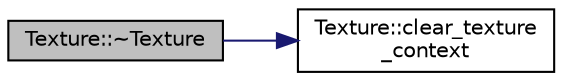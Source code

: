 digraph "Texture::~Texture"
{
 // INTERACTIVE_SVG=YES
 // LATEX_PDF_SIZE
  bgcolor="transparent";
  edge [fontname="Helvetica",fontsize="10",labelfontname="Helvetica",labelfontsize="10"];
  node [fontname="Helvetica",fontsize="10",shape=record];
  rankdir="LR";
  Node1 [label="Texture::~Texture",height=0.2,width=0.4,color="black", fillcolor="grey75", style="filled", fontcolor="black",tooltip=" "];
  Node1 -> Node2 [color="midnightblue",fontsize="10",style="solid",fontname="Helvetica"];
  Node2 [label="Texture::clear_texture\l_context",height=0.2,width=0.4,color="black",URL="$d2/d7f/class_texture.html#a6305116f1bc00d0fc09cb3c9fe9a4db0",tooltip=" "];
}
